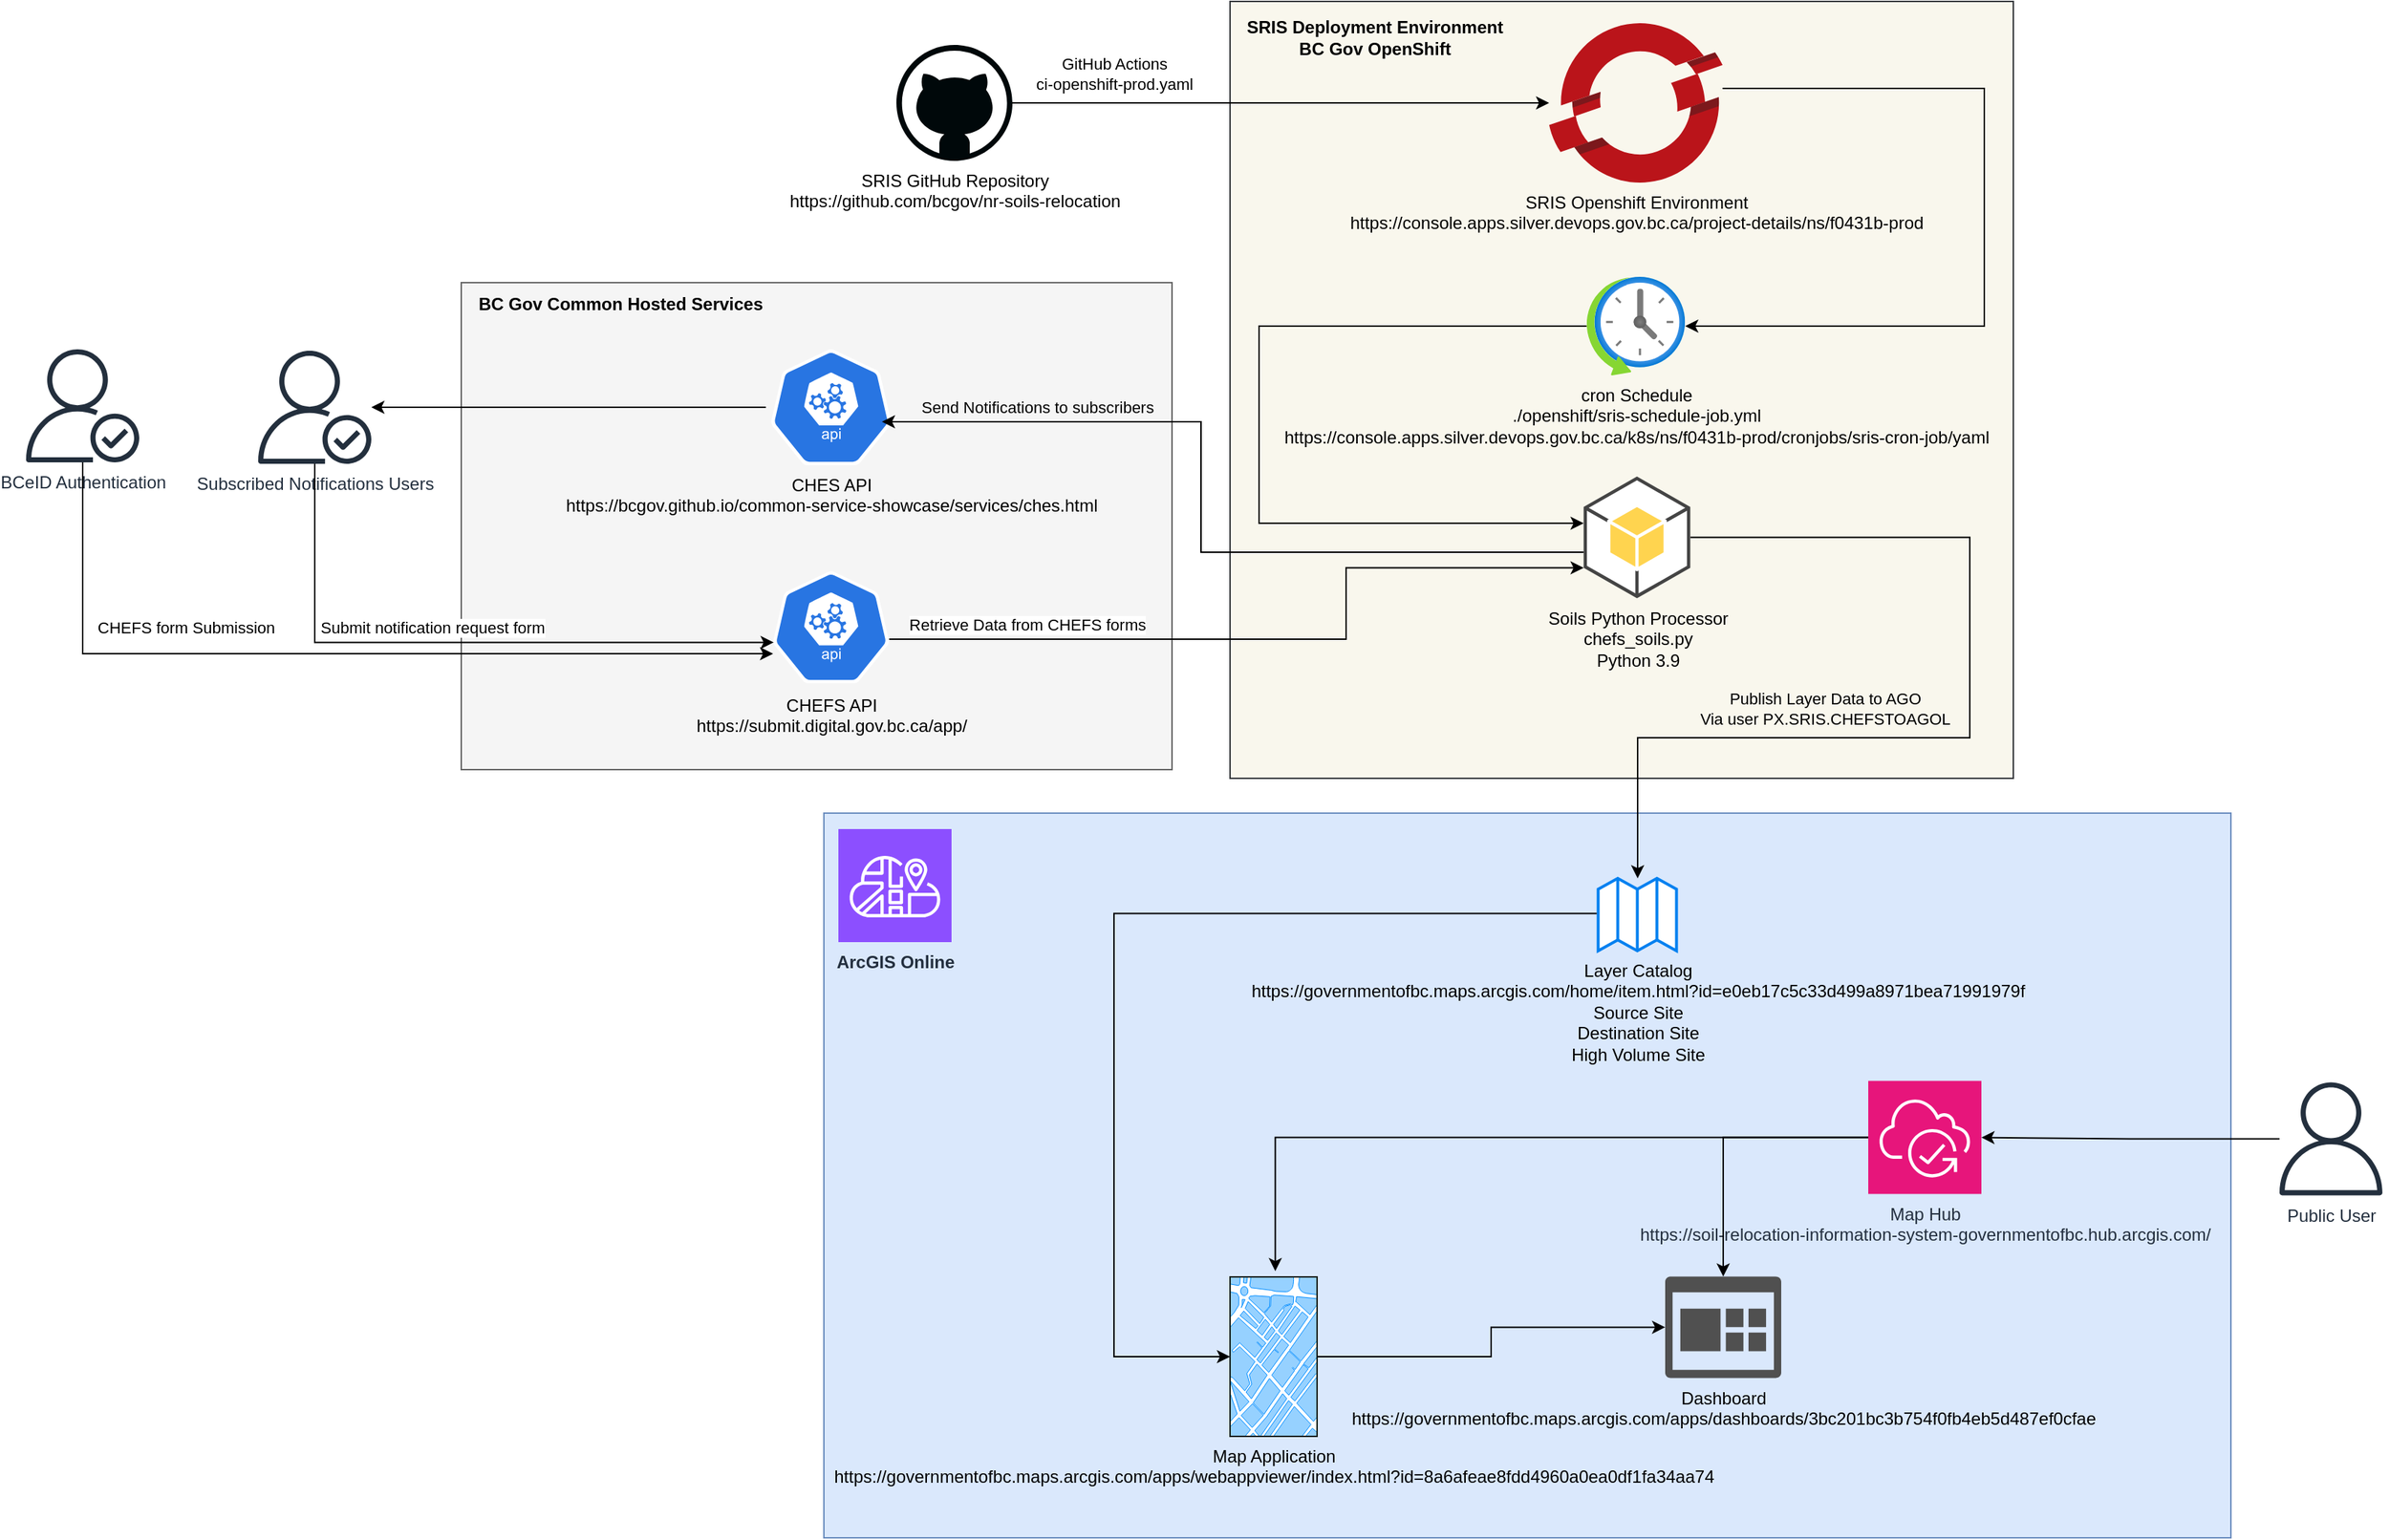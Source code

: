 <mxfile version="22.0.0" type="device">
  <diagram name="Page-1" id="gvz6dgsNylzjIy1afCQ0">
    <mxGraphModel dx="2600" dy="2308" grid="1" gridSize="10" guides="1" tooltips="1" connect="1" arrows="1" fold="1" page="1" pageScale="1" pageWidth="850" pageHeight="1100" math="0" shadow="0">
      <root>
        <mxCell id="0" />
        <mxCell id="1" parent="0" />
        <mxCell id="RQ_5_HvRftcG3SqZH9Sa-78" value="" style="rounded=0;whiteSpace=wrap;html=1;fillColor=#f5f5f5;strokeColor=#666666;fontColor=#333333;" vertex="1" parent="1">
          <mxGeometry x="-530" y="-886" width="490" height="336" as="geometry" />
        </mxCell>
        <mxCell id="RQ_5_HvRftcG3SqZH9Sa-61" value="" style="rounded=0;whiteSpace=wrap;html=1;fillColor=#f9f7ed;strokeColor=#36393d;shadow=0;glass=0;" vertex="1" parent="1">
          <mxGeometry y="-1080" width="540" height="536" as="geometry" />
        </mxCell>
        <mxCell id="RQ_5_HvRftcG3SqZH9Sa-60" value="" style="rounded=0;whiteSpace=wrap;html=1;fillColor=#dae8fc;strokeColor=#6c8ebf;" vertex="1" parent="1">
          <mxGeometry x="-280" y="-520" width="970" height="500" as="geometry" />
        </mxCell>
        <mxCell id="RQ_5_HvRftcG3SqZH9Sa-13" style="edgeStyle=orthogonalEdgeStyle;rounded=0;orthogonalLoop=1;jettySize=auto;html=1;" edge="1" parent="1" source="RQ_5_HvRftcG3SqZH9Sa-1" target="RQ_5_HvRftcG3SqZH9Sa-12">
          <mxGeometry relative="1" as="geometry" />
        </mxCell>
        <mxCell id="RQ_5_HvRftcG3SqZH9Sa-14" value="GitHub Actions&lt;br&gt;ci-openshift-prod.yaml" style="edgeLabel;html=1;align=center;verticalAlign=middle;resizable=0;points=[];" vertex="1" connectable="0" parent="RQ_5_HvRftcG3SqZH9Sa-13">
          <mxGeometry x="-0.289" y="3" relative="1" as="geometry">
            <mxPoint x="-62" y="-17" as="offset" />
          </mxGeometry>
        </mxCell>
        <mxCell id="RQ_5_HvRftcG3SqZH9Sa-1" value="SRIS GitHub Repository&lt;br&gt;https://github.com/bcgov/nr-soils-relocation" style="verticalLabelPosition=bottom;html=1;verticalAlign=top;align=center;strokeColor=none;fillColor=#00080A;shape=mxgraph.azure.github_code;pointerEvents=1;" vertex="1" parent="1">
          <mxGeometry x="-230" y="-1050" width="80" height="80" as="geometry" />
        </mxCell>
        <mxCell id="RQ_5_HvRftcG3SqZH9Sa-2" value="ArcGIS Online" style="sketch=0;points=[[0,0,0],[0.25,0,0],[0.5,0,0],[0.75,0,0],[1,0,0],[0,1,0],[0.25,1,0],[0.5,1,0],[0.75,1,0],[1,1,0],[0,0.25,0],[0,0.5,0],[0,0.75,0],[1,0.25,0],[1,0.5,0],[1,0.75,0]];outlineConnect=0;fontColor=#232F3E;fillColor=#8C4FFF;strokeColor=#ffffff;dashed=0;verticalLabelPosition=bottom;verticalAlign=top;align=center;html=1;fontSize=12;fontStyle=1;aspect=fixed;shape=mxgraph.aws4.resourceIcon;resIcon=mxgraph.aws4.cloud_map;" vertex="1" parent="1">
          <mxGeometry x="-270" y="-509" width="78" height="78" as="geometry" />
        </mxCell>
        <mxCell id="RQ_5_HvRftcG3SqZH9Sa-4" value="Map Application&lt;br&gt;https://governmentofbc.maps.arcgis.com/apps/webappviewer/index.html?id=8a6afeae8fdd4960a0ea0df1fa34aa74" style="verticalLabelPosition=bottom;verticalAlign=top;html=1;shadow=0;dashed=0;strokeWidth=1;shape=mxgraph.ios.iBgMap;strokeColor=#18211b;strokeColor2=#008cff;fillColor2=#96D1FF;" vertex="1" parent="1">
          <mxGeometry y="-200" width="60" height="110" as="geometry" />
        </mxCell>
        <mxCell id="RQ_5_HvRftcG3SqZH9Sa-5" value="Dashboard&lt;br&gt;https://governmentofbc.maps.arcgis.com/apps/dashboards/3bc201bc3b754f0fb4eb5d487ef0cfae" style="sketch=0;pointerEvents=1;shadow=0;dashed=0;html=1;strokeColor=none;labelPosition=center;verticalLabelPosition=bottom;verticalAlign=top;align=center;fillColor=#505050;shape=mxgraph.mscae.oms.dashboard" vertex="1" parent="1">
          <mxGeometry x="300" y="-200.3" width="80" height="70" as="geometry" />
        </mxCell>
        <mxCell id="RQ_5_HvRftcG3SqZH9Sa-6" value="Map Hub&lt;br&gt;https://soil-relocation-information-system-governmentofbc.hub.arcgis.com/" style="sketch=0;points=[[0,0,0],[0.25,0,0],[0.5,0,0],[0.75,0,0],[1,0,0],[0,1,0],[0.25,1,0],[0.5,1,0],[0.75,1,0],[1,1,0],[0,0.25,0],[0,0.5,0],[0,0.75,0],[1,0.25,0],[1,0.5,0],[1,0.75,0]];points=[[0,0,0],[0.25,0,0],[0.5,0,0],[0.75,0,0],[1,0,0],[0,1,0],[0.25,1,0],[0.5,1,0],[0.75,1,0],[1,1,0],[0,0.25,0],[0,0.5,0],[0,0.75,0],[1,0.25,0],[1,0.5,0],[1,0.75,0]];outlineConnect=0;fontColor=#232F3E;fillColor=#E7157B;strokeColor=#ffffff;dashed=0;verticalLabelPosition=bottom;verticalAlign=top;align=center;html=1;fontSize=12;fontStyle=0;aspect=fixed;shape=mxgraph.aws4.resourceIcon;resIcon=mxgraph.aws4.resilience_hub;" vertex="1" parent="1">
          <mxGeometry x="440" y="-335.2" width="78" height="78" as="geometry" />
        </mxCell>
        <mxCell id="RQ_5_HvRftcG3SqZH9Sa-7" value="Layer Catalog&lt;br&gt;https://governmentofbc.maps.arcgis.com/home/item.html?id=e0eb17c5c33d499a8971bea71991979f&lt;br&gt;Source Site&lt;br&gt;Destination Site&lt;br&gt;High Volume Site" style="html=1;verticalLabelPosition=bottom;align=center;labelBackgroundColor=none;verticalAlign=top;strokeWidth=2;strokeColor=#0080F0;shadow=0;dashed=0;shape=mxgraph.ios7.icons.map;" vertex="1" parent="1">
          <mxGeometry x="253.79" y="-475" width="54" height="50" as="geometry" />
        </mxCell>
        <mxCell id="RQ_5_HvRftcG3SqZH9Sa-53" style="edgeStyle=orthogonalEdgeStyle;rounded=0;orthogonalLoop=1;jettySize=auto;html=1;" edge="1" parent="1" source="RQ_5_HvRftcG3SqZH9Sa-10" target="RQ_5_HvRftcG3SqZH9Sa-52">
          <mxGeometry relative="1" as="geometry" />
        </mxCell>
        <mxCell id="RQ_5_HvRftcG3SqZH9Sa-10" value="CHES API&lt;br&gt;https://bcgov.github.io/common-service-showcase/services/ches.html" style="sketch=0;html=1;dashed=0;whitespace=wrap;fillColor=#2875E2;strokeColor=#ffffff;points=[[0.005,0.63,0],[0.1,0.2,0],[0.9,0.2,0],[0.5,0,0],[0.995,0.63,0],[0.72,0.99,0],[0.5,1,0],[0.28,0.99,0]];verticalLabelPosition=bottom;align=center;verticalAlign=top;shape=mxgraph.kubernetes.icon;prIcon=api" vertex="1" parent="1">
          <mxGeometry x="-320" y="-840" width="90" height="80" as="geometry" />
        </mxCell>
        <mxCell id="RQ_5_HvRftcG3SqZH9Sa-11" value="CHEFS API&lt;br&gt;https://submit.digital.gov.bc.ca/app/" style="sketch=0;html=1;dashed=0;whitespace=wrap;fillColor=#2875E2;strokeColor=#ffffff;points=[[0.005,0.63,0],[0.1,0.2,0],[0.9,0.2,0],[0.5,0,0],[0.995,0.63,0],[0.72,0.99,0],[0.5,1,0],[0.28,0.99,0]];verticalLabelPosition=bottom;align=center;verticalAlign=top;shape=mxgraph.kubernetes.icon;prIcon=api" vertex="1" parent="1">
          <mxGeometry x="-315" y="-688.2" width="80" height="80" as="geometry" />
        </mxCell>
        <mxCell id="RQ_5_HvRftcG3SqZH9Sa-16" style="edgeStyle=orthogonalEdgeStyle;rounded=0;orthogonalLoop=1;jettySize=auto;html=1;" edge="1" parent="1" source="RQ_5_HvRftcG3SqZH9Sa-12" target="RQ_5_HvRftcG3SqZH9Sa-15">
          <mxGeometry relative="1" as="geometry">
            <Array as="points">
              <mxPoint x="520" y="-1020" />
              <mxPoint x="520" y="-856" />
            </Array>
          </mxGeometry>
        </mxCell>
        <mxCell id="RQ_5_HvRftcG3SqZH9Sa-12" value="SRIS Openshift Environment&lt;br&gt;https://console.apps.silver.devops.gov.bc.ca/project-details/ns/f0431b-prod" style="image;sketch=0;aspect=fixed;html=1;points=[];align=center;fontSize=12;image=img/lib/mscae/OpenShift.svg;labelBackgroundColor=none;" vertex="1" parent="1">
          <mxGeometry x="220" y="-1065" width="119.57" height="110" as="geometry" />
        </mxCell>
        <mxCell id="RQ_5_HvRftcG3SqZH9Sa-15" value="cron Schedule&lt;br&gt;./openshift/sris-schedule-job.yml&lt;br&gt;https://console.apps.silver.devops.gov.bc.ca/k8s/ns/f0431b-prod/cronjobs/sris-cron-job/yaml" style="image;aspect=fixed;html=1;points=[];align=center;fontSize=12;image=img/lib/azure2/general/Scheduler.svg;labelBackgroundColor=none;" vertex="1" parent="1">
          <mxGeometry x="245.79" y="-890" width="68" height="68" as="geometry" />
        </mxCell>
        <mxCell id="RQ_5_HvRftcG3SqZH9Sa-66" style="edgeStyle=orthogonalEdgeStyle;rounded=0;orthogonalLoop=1;jettySize=auto;html=1;" edge="1" parent="1" source="RQ_5_HvRftcG3SqZH9Sa-17" target="RQ_5_HvRftcG3SqZH9Sa-7">
          <mxGeometry relative="1" as="geometry">
            <Array as="points">
              <mxPoint x="510" y="-710" />
              <mxPoint x="510" y="-572" />
              <mxPoint x="281" y="-572" />
            </Array>
          </mxGeometry>
        </mxCell>
        <mxCell id="RQ_5_HvRftcG3SqZH9Sa-75" value="Publish Layer Data to AGO&lt;br&gt;Via user&amp;nbsp;PX.SRIS.CHEFSTOAGOL" style="edgeLabel;html=1;align=center;verticalAlign=middle;resizable=0;points=[];labelBackgroundColor=none;" vertex="1" connectable="0" parent="RQ_5_HvRftcG3SqZH9Sa-66">
          <mxGeometry x="-0.026" y="-4" relative="1" as="geometry">
            <mxPoint x="-96" y="-9" as="offset" />
          </mxGeometry>
        </mxCell>
        <mxCell id="RQ_5_HvRftcG3SqZH9Sa-17" value="&lt;span style=&quot;&quot;&gt;Soils Python Processor&lt;br&gt;chefs_soils.py&lt;br&gt;Python 3.9&lt;/span&gt;" style="outlineConnect=0;dashed=0;verticalLabelPosition=bottom;verticalAlign=top;align=center;html=1;shape=mxgraph.aws3.android;fillColor=#FFD44F;gradientColor=none;labelBackgroundColor=none;" vertex="1" parent="1">
          <mxGeometry x="243.79" y="-752.2" width="73.5" height="84" as="geometry" />
        </mxCell>
        <mxCell id="RQ_5_HvRftcG3SqZH9Sa-37" value="BCeID Authentication" style="sketch=0;outlineConnect=0;fontColor=#232F3E;gradientColor=none;fillColor=#232F3D;strokeColor=none;dashed=0;verticalLabelPosition=bottom;verticalAlign=top;align=center;html=1;fontSize=12;fontStyle=0;aspect=fixed;pointerEvents=1;shape=mxgraph.aws4.authenticated_user;" vertex="1" parent="1">
          <mxGeometry x="-830" y="-840" width="78" height="78" as="geometry" />
        </mxCell>
        <mxCell id="RQ_5_HvRftcG3SqZH9Sa-41" style="edgeStyle=orthogonalEdgeStyle;rounded=0;orthogonalLoop=1;jettySize=auto;html=1;" edge="1" parent="1" source="RQ_5_HvRftcG3SqZH9Sa-37" target="RQ_5_HvRftcG3SqZH9Sa-11">
          <mxGeometry relative="1" as="geometry">
            <Array as="points">
              <mxPoint x="-791" y="-630" />
            </Array>
          </mxGeometry>
        </mxCell>
        <mxCell id="RQ_5_HvRftcG3SqZH9Sa-54" value="CHEFS form Submission" style="edgeLabel;html=1;align=center;verticalAlign=middle;resizable=0;points=[];" vertex="1" connectable="0" parent="RQ_5_HvRftcG3SqZH9Sa-41">
          <mxGeometry x="-0.207" y="-1" relative="1" as="geometry">
            <mxPoint x="-38" y="-19" as="offset" />
          </mxGeometry>
        </mxCell>
        <mxCell id="RQ_5_HvRftcG3SqZH9Sa-49" style="edgeStyle=orthogonalEdgeStyle;rounded=0;orthogonalLoop=1;jettySize=auto;html=1;" edge="1" parent="1" source="RQ_5_HvRftcG3SqZH9Sa-45" target="RQ_5_HvRftcG3SqZH9Sa-6">
          <mxGeometry relative="1" as="geometry" />
        </mxCell>
        <mxCell id="RQ_5_HvRftcG3SqZH9Sa-45" value="Public User" style="sketch=0;outlineConnect=0;fontColor=#232F3E;gradientColor=none;fillColor=#232F3D;strokeColor=none;dashed=0;verticalLabelPosition=bottom;verticalAlign=top;align=center;html=1;fontSize=12;fontStyle=0;aspect=fixed;pointerEvents=1;shape=mxgraph.aws4.user;" vertex="1" parent="1">
          <mxGeometry x="720" y="-334.3" width="78" height="78" as="geometry" />
        </mxCell>
        <mxCell id="RQ_5_HvRftcG3SqZH9Sa-52" value="Subscribed Notifications Users" style="sketch=0;outlineConnect=0;fontColor=#232F3E;gradientColor=none;fillColor=#232F3D;strokeColor=none;dashed=0;verticalLabelPosition=bottom;verticalAlign=top;align=center;html=1;fontSize=12;fontStyle=0;aspect=fixed;pointerEvents=1;shape=mxgraph.aws4.authenticated_user;labelBackgroundColor=none;" vertex="1" parent="1">
          <mxGeometry x="-670" y="-839" width="78" height="78" as="geometry" />
        </mxCell>
        <mxCell id="RQ_5_HvRftcG3SqZH9Sa-63" value="SRIS Deployment Environment&lt;br&gt;BC Gov OpenShift" style="text;html=1;strokeColor=none;fillColor=none;align=center;verticalAlign=middle;whiteSpace=wrap;rounded=0;fontStyle=1" vertex="1" parent="1">
          <mxGeometry x="10" y="-1070" width="180" height="30" as="geometry" />
        </mxCell>
        <mxCell id="RQ_5_HvRftcG3SqZH9Sa-67" style="edgeStyle=orthogonalEdgeStyle;rounded=0;orthogonalLoop=1;jettySize=auto;html=1;entryX=0.5;entryY=0;entryDx=0;entryDy=0;entryPerimeter=0;" edge="1" parent="1" source="RQ_5_HvRftcG3SqZH9Sa-6" target="RQ_5_HvRftcG3SqZH9Sa-5">
          <mxGeometry relative="1" as="geometry" />
        </mxCell>
        <mxCell id="RQ_5_HvRftcG3SqZH9Sa-68" style="edgeStyle=orthogonalEdgeStyle;rounded=0;orthogonalLoop=1;jettySize=auto;html=1;entryX=0.52;entryY=-0.036;entryDx=0;entryDy=0;entryPerimeter=0;" edge="1" parent="1" source="RQ_5_HvRftcG3SqZH9Sa-6" target="RQ_5_HvRftcG3SqZH9Sa-4">
          <mxGeometry relative="1" as="geometry" />
        </mxCell>
        <mxCell id="RQ_5_HvRftcG3SqZH9Sa-73" style="edgeStyle=orthogonalEdgeStyle;rounded=0;orthogonalLoop=1;jettySize=auto;html=1;entryX=-0.018;entryY=0.484;entryDx=0;entryDy=0;entryPerimeter=0;endArrow=none;endFill=0;startArrow=classic;startFill=1;" edge="1" parent="1" source="RQ_5_HvRftcG3SqZH9Sa-4" target="RQ_5_HvRftcG3SqZH9Sa-7">
          <mxGeometry relative="1" as="geometry">
            <Array as="points">
              <mxPoint x="-80" y="-145" />
              <mxPoint x="-80" y="-451" />
            </Array>
          </mxGeometry>
        </mxCell>
        <mxCell id="RQ_5_HvRftcG3SqZH9Sa-74" style="edgeStyle=orthogonalEdgeStyle;rounded=0;orthogonalLoop=1;jettySize=auto;html=1;entryX=0;entryY=0.5;entryDx=0;entryDy=0;entryPerimeter=0;" edge="1" parent="1" source="RQ_5_HvRftcG3SqZH9Sa-4" target="RQ_5_HvRftcG3SqZH9Sa-5">
          <mxGeometry relative="1" as="geometry" />
        </mxCell>
        <mxCell id="RQ_5_HvRftcG3SqZH9Sa-76" style="edgeStyle=orthogonalEdgeStyle;rounded=0;orthogonalLoop=1;jettySize=auto;html=1;" edge="1" parent="1" source="RQ_5_HvRftcG3SqZH9Sa-15" target="RQ_5_HvRftcG3SqZH9Sa-17">
          <mxGeometry relative="1" as="geometry">
            <Array as="points">
              <mxPoint x="20" y="-856" />
              <mxPoint x="20" y="-720" />
            </Array>
          </mxGeometry>
        </mxCell>
        <mxCell id="RQ_5_HvRftcG3SqZH9Sa-79" style="edgeStyle=orthogonalEdgeStyle;rounded=0;orthogonalLoop=1;jettySize=auto;html=1;" edge="1" parent="1" source="RQ_5_HvRftcG3SqZH9Sa-17">
          <mxGeometry relative="1" as="geometry">
            <mxPoint x="-240" y="-790" as="targetPoint" />
            <Array as="points">
              <mxPoint x="-20" y="-700" />
              <mxPoint x="-20" y="-790" />
            </Array>
          </mxGeometry>
        </mxCell>
        <mxCell id="RQ_5_HvRftcG3SqZH9Sa-80" value="Send Notifications to subscribers" style="edgeLabel;html=1;align=center;verticalAlign=middle;resizable=0;points=[];labelBackgroundColor=none;" vertex="1" connectable="0" parent="RQ_5_HvRftcG3SqZH9Sa-79">
          <mxGeometry x="-0.463" y="2" relative="1" as="geometry">
            <mxPoint x="-223" y="-102" as="offset" />
          </mxGeometry>
        </mxCell>
        <mxCell id="RQ_5_HvRftcG3SqZH9Sa-81" style="edgeStyle=orthogonalEdgeStyle;rounded=0;orthogonalLoop=1;jettySize=auto;html=1;entryX=0;entryY=0.75;entryDx=0;entryDy=0;entryPerimeter=0;" edge="1" parent="1" source="RQ_5_HvRftcG3SqZH9Sa-11" target="RQ_5_HvRftcG3SqZH9Sa-17">
          <mxGeometry relative="1" as="geometry">
            <Array as="points">
              <mxPoint x="80" y="-640" />
              <mxPoint x="80" y="-689" />
            </Array>
          </mxGeometry>
        </mxCell>
        <mxCell id="RQ_5_HvRftcG3SqZH9Sa-82" value="Retrieve Data from CHEFS forms" style="edgeLabel;html=1;align=center;verticalAlign=middle;resizable=0;points=[];" vertex="1" connectable="0" parent="RQ_5_HvRftcG3SqZH9Sa-81">
          <mxGeometry x="-0.195" y="1" relative="1" as="geometry">
            <mxPoint x="-118" y="-9" as="offset" />
          </mxGeometry>
        </mxCell>
        <mxCell id="RQ_5_HvRftcG3SqZH9Sa-83" style="edgeStyle=orthogonalEdgeStyle;rounded=0;orthogonalLoop=1;jettySize=auto;html=1;entryX=0.005;entryY=0.63;entryDx=0;entryDy=0;entryPerimeter=0;" edge="1" parent="1" source="RQ_5_HvRftcG3SqZH9Sa-52" target="RQ_5_HvRftcG3SqZH9Sa-11">
          <mxGeometry relative="1" as="geometry">
            <Array as="points">
              <mxPoint x="-631" y="-638" />
            </Array>
          </mxGeometry>
        </mxCell>
        <mxCell id="RQ_5_HvRftcG3SqZH9Sa-84" value="Submit notification request form" style="edgeLabel;html=1;align=center;verticalAlign=middle;resizable=0;points=[];" vertex="1" connectable="0" parent="RQ_5_HvRftcG3SqZH9Sa-83">
          <mxGeometry x="-0.329" relative="1" as="geometry">
            <mxPoint x="56" y="-10" as="offset" />
          </mxGeometry>
        </mxCell>
        <mxCell id="RQ_5_HvRftcG3SqZH9Sa-85" value="&lt;b&gt;BC Gov Common Hosted Services&lt;/b&gt;" style="text;html=1;strokeColor=none;fillColor=none;align=center;verticalAlign=middle;whiteSpace=wrap;rounded=0;" vertex="1" parent="1">
          <mxGeometry x="-520" y="-886" width="200" height="30" as="geometry" />
        </mxCell>
      </root>
    </mxGraphModel>
  </diagram>
</mxfile>
